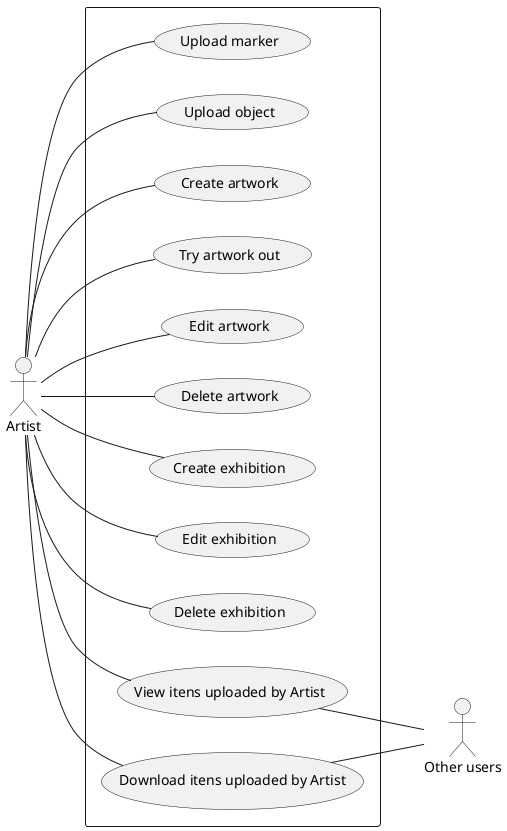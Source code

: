@startuml

left to right direction

actor "Artist"      as A
actor "Other users" as OU

rectangle {
    usecase "Upload marker"                     as UC1
    usecase "Upload object"                     as UC2
    usecase "Create artwork"                    as UC3
    usecase "Try artwork out"                   as UC4
    usecase "Edit artwork"                      as UC5
    usecase "Delete artwork"                    as UC6
    usecase "Create exhibition"                 as UC7
    usecase "Edit exhibition"                   as UC8
    usecase "Delete exhibition"                 as UC9
    usecase "View itens uploaded by Artist"     as UC10
    usecase "Download itens uploaded by Artist" as UC11
}

' Artist's relationships
A -- UC1
A -- UC2
A -- UC3
A -- UC4
A -- UC5
A -- UC6
A -- UC7
A -- UC8
A -- UC9
A -- UC10
A -- UC11

' Other users' relationships
UC10 -- OU
UC11 -- OU

@enduml

